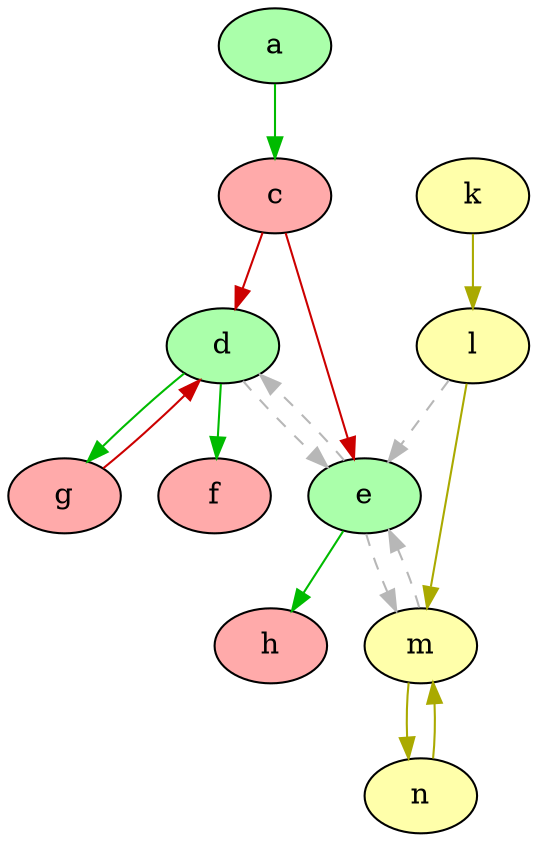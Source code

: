 strict digraph "" {
	a	[fillcolor="#AAFFAA",
		style=filled];
	c	[fillcolor="#FFAAAA",
		style=filled];
	a -> c	[color="#00BB00",
		dir=forward];
	d	[fillcolor="#AAFFAA",
		style=filled];
	c -> d	[color="#CC0000",
		dir=forward];
	e	[fillcolor="#AAFFAA",
		style=filled];
	c -> e	[color="#CC0000",
		dir=forward];
	d -> e	[color="#b7b7b7",
		dir=forward,
		style=dashed];
	f	[fillcolor="#FFAAAA",
		style=filled];
	d -> f	[color="#00BB00",
		dir=forward];
	g	[fillcolor="#FFAAAA",
		style=filled];
	d -> g	[color="#00BB00",
		dir=forward];
	e -> d	[color="#b7b7b7",
		dir=forward,
		style=dashed];
	m	[fillcolor="#FFFFAA",
		style=filled];
	e -> m	[color="#b7b7b7",
		dir=forward,
		style=dashed];
	h	[fillcolor="#FFAAAA",
		style=filled];
	e -> h	[color="#00BB00",
		dir=forward];
	k	[fillcolor="#FFFFAA",
		style=filled];
	l	[fillcolor="#FFFFAA",
		style=filled];
	k -> l	[color="#AAAA00",
		dir=forward];
	l -> e	[color="#b7b7b7",
		dir=forward,
		style=dashed];
	l -> m	[color="#AAAA00",
		dir=forward];
	m -> e	[color="#b7b7b7",
		dir=forward,
		style=dashed];
	n	[fillcolor="#FFFFAA",
		style=filled];
	m -> n	[color="#AAAA00",
		dir=forward];
	g -> d	[color="#CC0000",
		dir=forward];
	n -> m	[color="#AAAA00",
		dir=forward];
}
